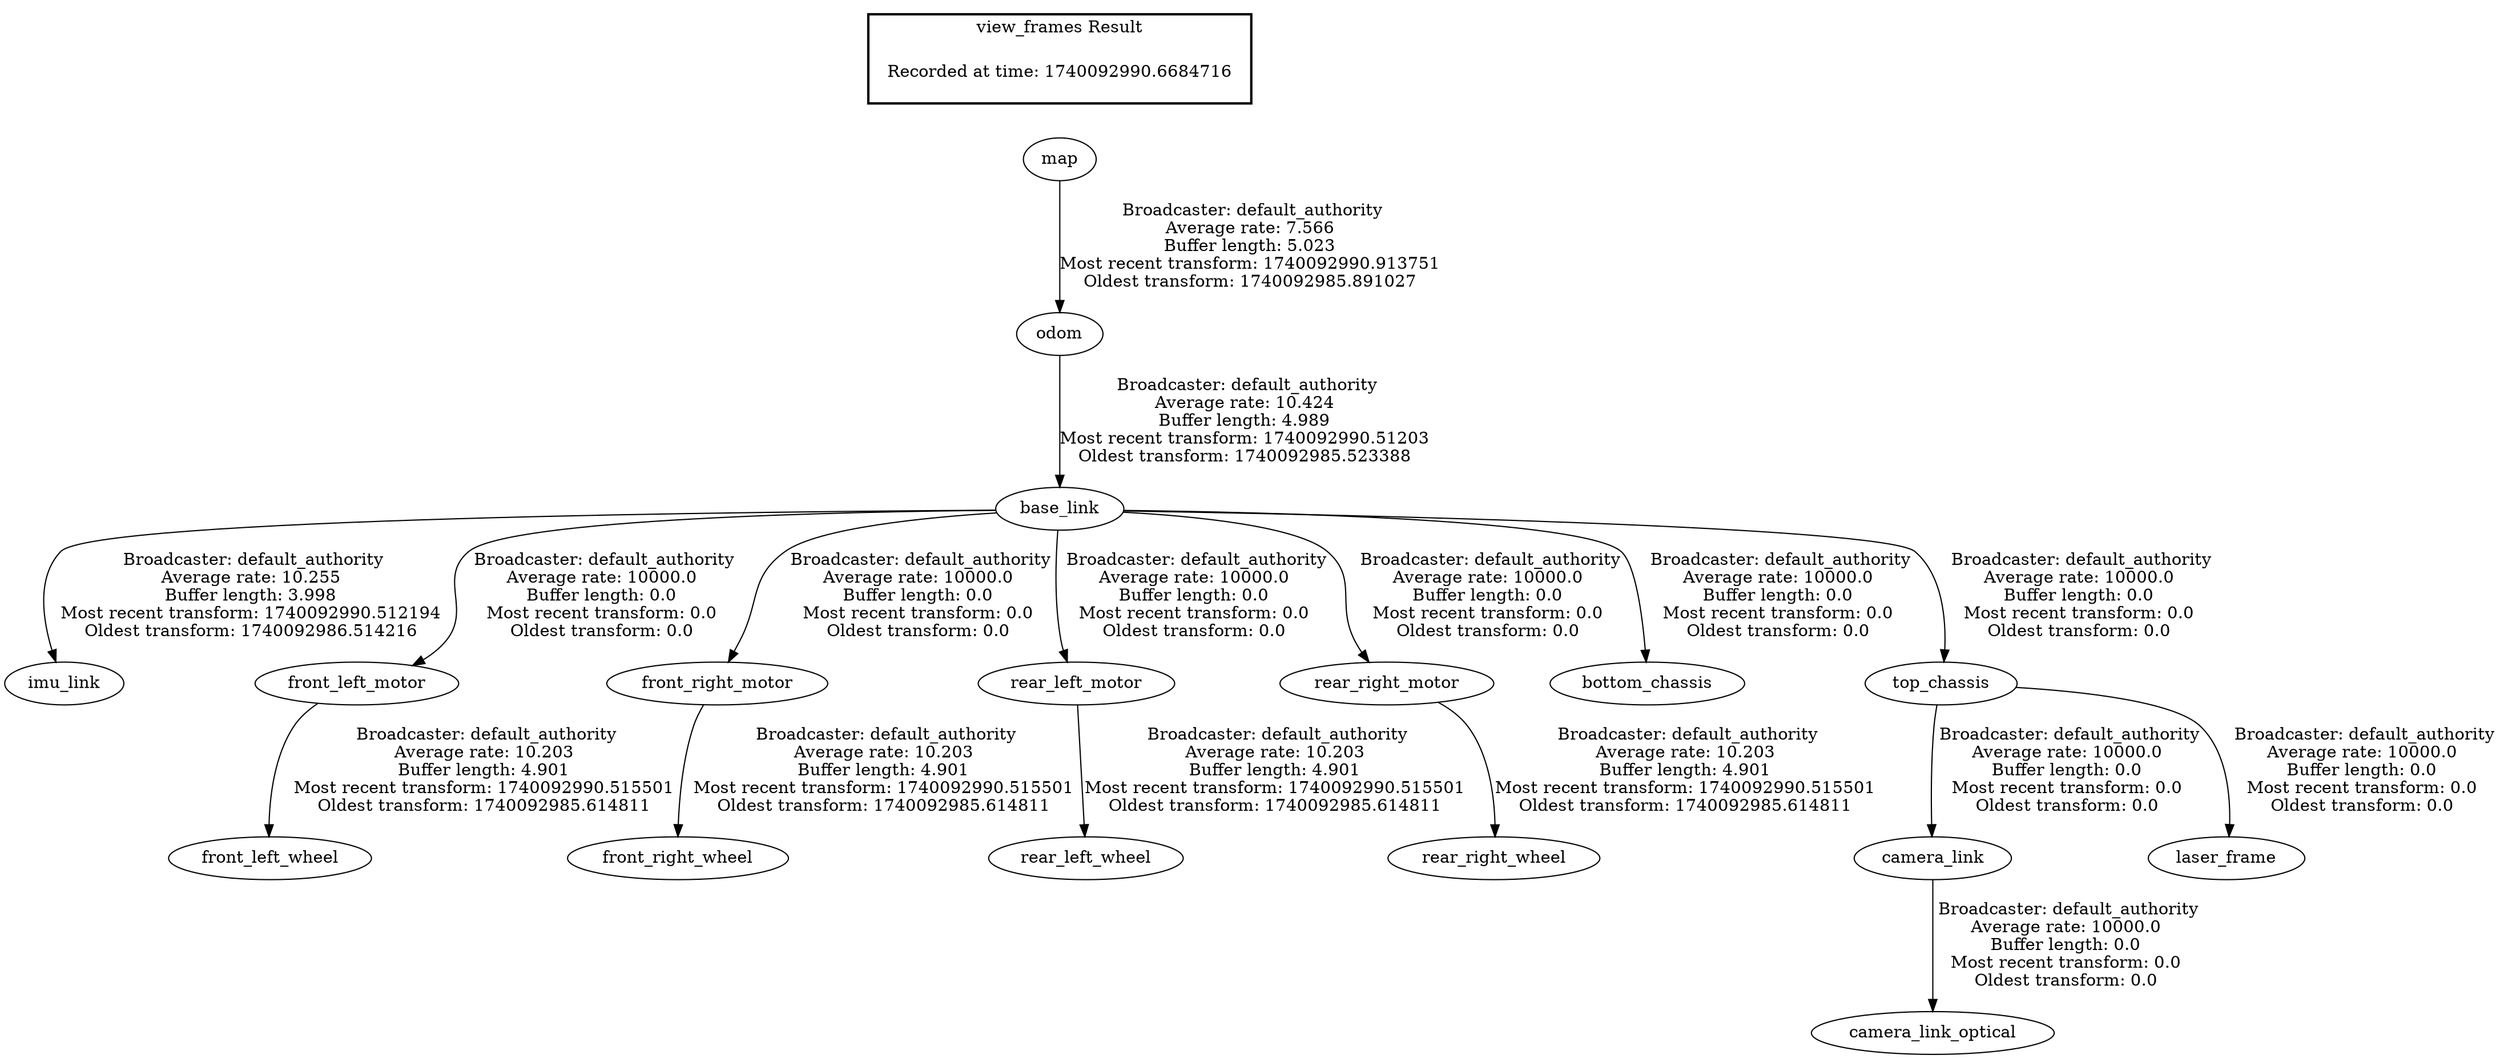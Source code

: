 digraph G {
"odom" -> "base_link"[label=" Broadcaster: default_authority\nAverage rate: 10.424\nBuffer length: 4.989\nMost recent transform: 1740092990.51203\nOldest transform: 1740092985.523388\n"];
"map" -> "odom"[label=" Broadcaster: default_authority\nAverage rate: 7.566\nBuffer length: 5.023\nMost recent transform: 1740092990.913751\nOldest transform: 1740092985.891027\n"];
"base_link" -> "imu_link"[label=" Broadcaster: default_authority\nAverage rate: 10.255\nBuffer length: 3.998\nMost recent transform: 1740092990.512194\nOldest transform: 1740092986.514216\n"];
"front_left_motor" -> "front_left_wheel"[label=" Broadcaster: default_authority\nAverage rate: 10.203\nBuffer length: 4.901\nMost recent transform: 1740092990.515501\nOldest transform: 1740092985.614811\n"];
"base_link" -> "front_left_motor"[label=" Broadcaster: default_authority\nAverage rate: 10000.0\nBuffer length: 0.0\nMost recent transform: 0.0\nOldest transform: 0.0\n"];
"front_right_motor" -> "front_right_wheel"[label=" Broadcaster: default_authority\nAverage rate: 10.203\nBuffer length: 4.901\nMost recent transform: 1740092990.515501\nOldest transform: 1740092985.614811\n"];
"base_link" -> "front_right_motor"[label=" Broadcaster: default_authority\nAverage rate: 10000.0\nBuffer length: 0.0\nMost recent transform: 0.0\nOldest transform: 0.0\n"];
"rear_left_motor" -> "rear_left_wheel"[label=" Broadcaster: default_authority\nAverage rate: 10.203\nBuffer length: 4.901\nMost recent transform: 1740092990.515501\nOldest transform: 1740092985.614811\n"];
"base_link" -> "rear_left_motor"[label=" Broadcaster: default_authority\nAverage rate: 10000.0\nBuffer length: 0.0\nMost recent transform: 0.0\nOldest transform: 0.0\n"];
"rear_right_motor" -> "rear_right_wheel"[label=" Broadcaster: default_authority\nAverage rate: 10.203\nBuffer length: 4.901\nMost recent transform: 1740092990.515501\nOldest transform: 1740092985.614811\n"];
"base_link" -> "rear_right_motor"[label=" Broadcaster: default_authority\nAverage rate: 10000.0\nBuffer length: 0.0\nMost recent transform: 0.0\nOldest transform: 0.0\n"];
"base_link" -> "bottom_chassis"[label=" Broadcaster: default_authority\nAverage rate: 10000.0\nBuffer length: 0.0\nMost recent transform: 0.0\nOldest transform: 0.0\n"];
"top_chassis" -> "camera_link"[label=" Broadcaster: default_authority\nAverage rate: 10000.0\nBuffer length: 0.0\nMost recent transform: 0.0\nOldest transform: 0.0\n"];
"base_link" -> "top_chassis"[label=" Broadcaster: default_authority\nAverage rate: 10000.0\nBuffer length: 0.0\nMost recent transform: 0.0\nOldest transform: 0.0\n"];
"camera_link" -> "camera_link_optical"[label=" Broadcaster: default_authority\nAverage rate: 10000.0\nBuffer length: 0.0\nMost recent transform: 0.0\nOldest transform: 0.0\n"];
"top_chassis" -> "laser_frame"[label=" Broadcaster: default_authority\nAverage rate: 10000.0\nBuffer length: 0.0\nMost recent transform: 0.0\nOldest transform: 0.0\n"];
edge [style=invis];
 subgraph cluster_legend { style=bold; color=black; label ="view_frames Result";
"Recorded at time: 1740092990.6684716"[ shape=plaintext ] ;
}->"map";
}